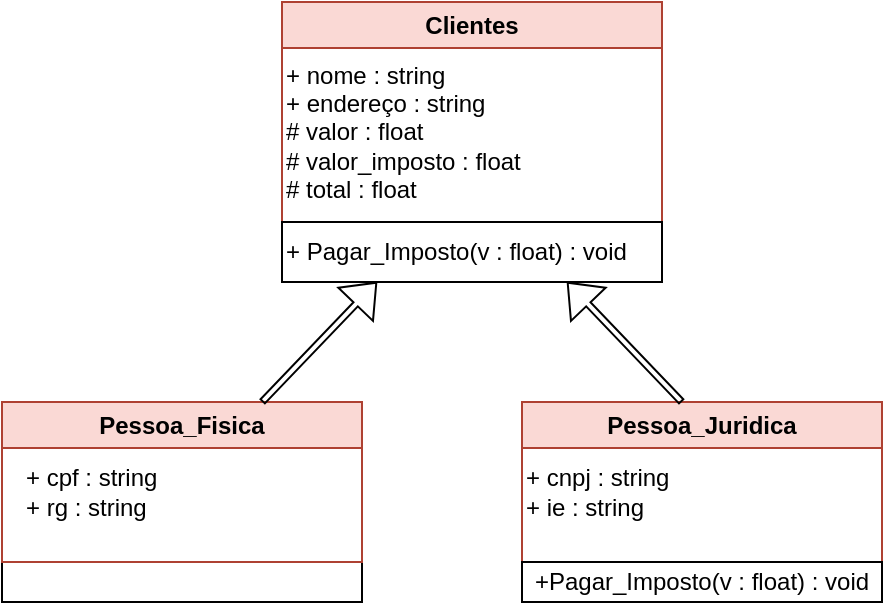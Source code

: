 <mxfile version="20.6.0" type="github">
  <diagram id="LzgZULWQagmKs7yfNuOq" name="Página-1">
    <mxGraphModel dx="1847" dy="546" grid="1" gridSize="10" guides="1" tooltips="1" connect="1" arrows="1" fold="1" page="1" pageScale="1" pageWidth="827" pageHeight="1169" math="0" shadow="0">
      <root>
        <mxCell id="0" />
        <mxCell id="1" parent="0" />
        <mxCell id="d2J4Lb5uS6ta9GWDxKJR-2" value="Clientes" style="swimlane;whiteSpace=wrap;html=1;fillColor=#fad9d5;strokeColor=#ae4132;" vertex="1" parent="1">
          <mxGeometry x="-350" width="190" height="110" as="geometry" />
        </mxCell>
        <mxCell id="d2J4Lb5uS6ta9GWDxKJR-3" value="+ nome : string&lt;br&gt;+ endereço : string&lt;br&gt;# valor : float&lt;br&gt;# valor_imposto : float&lt;br&gt;# total : float" style="text;html=1;align=left;verticalAlign=middle;resizable=0;points=[];autosize=1;strokeColor=none;fillColor=none;" vertex="1" parent="d2J4Lb5uS6ta9GWDxKJR-2">
          <mxGeometry y="20" width="140" height="90" as="geometry" />
        </mxCell>
        <mxCell id="d2J4Lb5uS6ta9GWDxKJR-5" value="+ Pagar_Imposto(v : float) : void" style="rounded=0;whiteSpace=wrap;html=1;align=left;" vertex="1" parent="1">
          <mxGeometry x="-350" y="110" width="190" height="30" as="geometry" />
        </mxCell>
        <mxCell id="d2J4Lb5uS6ta9GWDxKJR-10" value="" style="rounded=0;whiteSpace=wrap;html=1;" vertex="1" parent="1">
          <mxGeometry x="-490" y="280" width="180" height="20" as="geometry" />
        </mxCell>
        <mxCell id="d2J4Lb5uS6ta9GWDxKJR-11" value="Pessoa_Fisica" style="swimlane;whiteSpace=wrap;html=1;fillColor=#fad9d5;strokeColor=#ae4132;" vertex="1" parent="1">
          <mxGeometry x="-490" y="200" width="180" height="80" as="geometry" />
        </mxCell>
        <mxCell id="d2J4Lb5uS6ta9GWDxKJR-12" value="+ cpf : string&lt;br&gt;+ rg : string" style="text;html=1;strokeColor=none;fillColor=none;align=left;verticalAlign=middle;whiteSpace=wrap;rounded=0;" vertex="1" parent="d2J4Lb5uS6ta9GWDxKJR-11">
          <mxGeometry x="10" y="20" width="140" height="50" as="geometry" />
        </mxCell>
        <mxCell id="d2J4Lb5uS6ta9GWDxKJR-13" value="" style="shape=flexArrow;endArrow=classic;html=1;rounded=0;width=3;endSize=4.64;entryX=0.25;entryY=1;entryDx=0;entryDy=0;" edge="1" parent="1" target="d2J4Lb5uS6ta9GWDxKJR-5">
          <mxGeometry width="50" height="50" relative="1" as="geometry">
            <mxPoint x="-360" y="200" as="sourcePoint" />
            <mxPoint x="-310" y="150" as="targetPoint" />
            <Array as="points" />
          </mxGeometry>
        </mxCell>
        <mxCell id="d2J4Lb5uS6ta9GWDxKJR-14" value="Pessoa_Juridica" style="swimlane;whiteSpace=wrap;html=1;fillColor=#fad9d5;strokeColor=#ae4132;" vertex="1" parent="1">
          <mxGeometry x="-230" y="200" width="180" height="80" as="geometry" />
        </mxCell>
        <mxCell id="d2J4Lb5uS6ta9GWDxKJR-15" value="+ cnpj : string&lt;br&gt;+ ie : string" style="text;html=1;strokeColor=none;fillColor=none;align=left;verticalAlign=middle;whiteSpace=wrap;rounded=0;" vertex="1" parent="d2J4Lb5uS6ta9GWDxKJR-14">
          <mxGeometry y="20" width="140" height="50" as="geometry" />
        </mxCell>
        <mxCell id="d2J4Lb5uS6ta9GWDxKJR-16" value="+Pagar_Imposto(v : float) : void" style="rounded=0;whiteSpace=wrap;html=1;" vertex="1" parent="1">
          <mxGeometry x="-230" y="280" width="180" height="20" as="geometry" />
        </mxCell>
        <mxCell id="d2J4Lb5uS6ta9GWDxKJR-18" value="" style="shape=flexArrow;endArrow=classic;html=1;rounded=0;width=3;endSize=4.64;entryX=0.75;entryY=1;entryDx=0;entryDy=0;exitX=0.444;exitY=0;exitDx=0;exitDy=0;exitPerimeter=0;" edge="1" parent="1" source="d2J4Lb5uS6ta9GWDxKJR-14" target="d2J4Lb5uS6ta9GWDxKJR-5">
          <mxGeometry width="50" height="50" relative="1" as="geometry">
            <mxPoint x="-160" y="190" as="sourcePoint" />
            <mxPoint x="130" y="130" as="targetPoint" />
            <Array as="points" />
          </mxGeometry>
        </mxCell>
      </root>
    </mxGraphModel>
  </diagram>
</mxfile>
